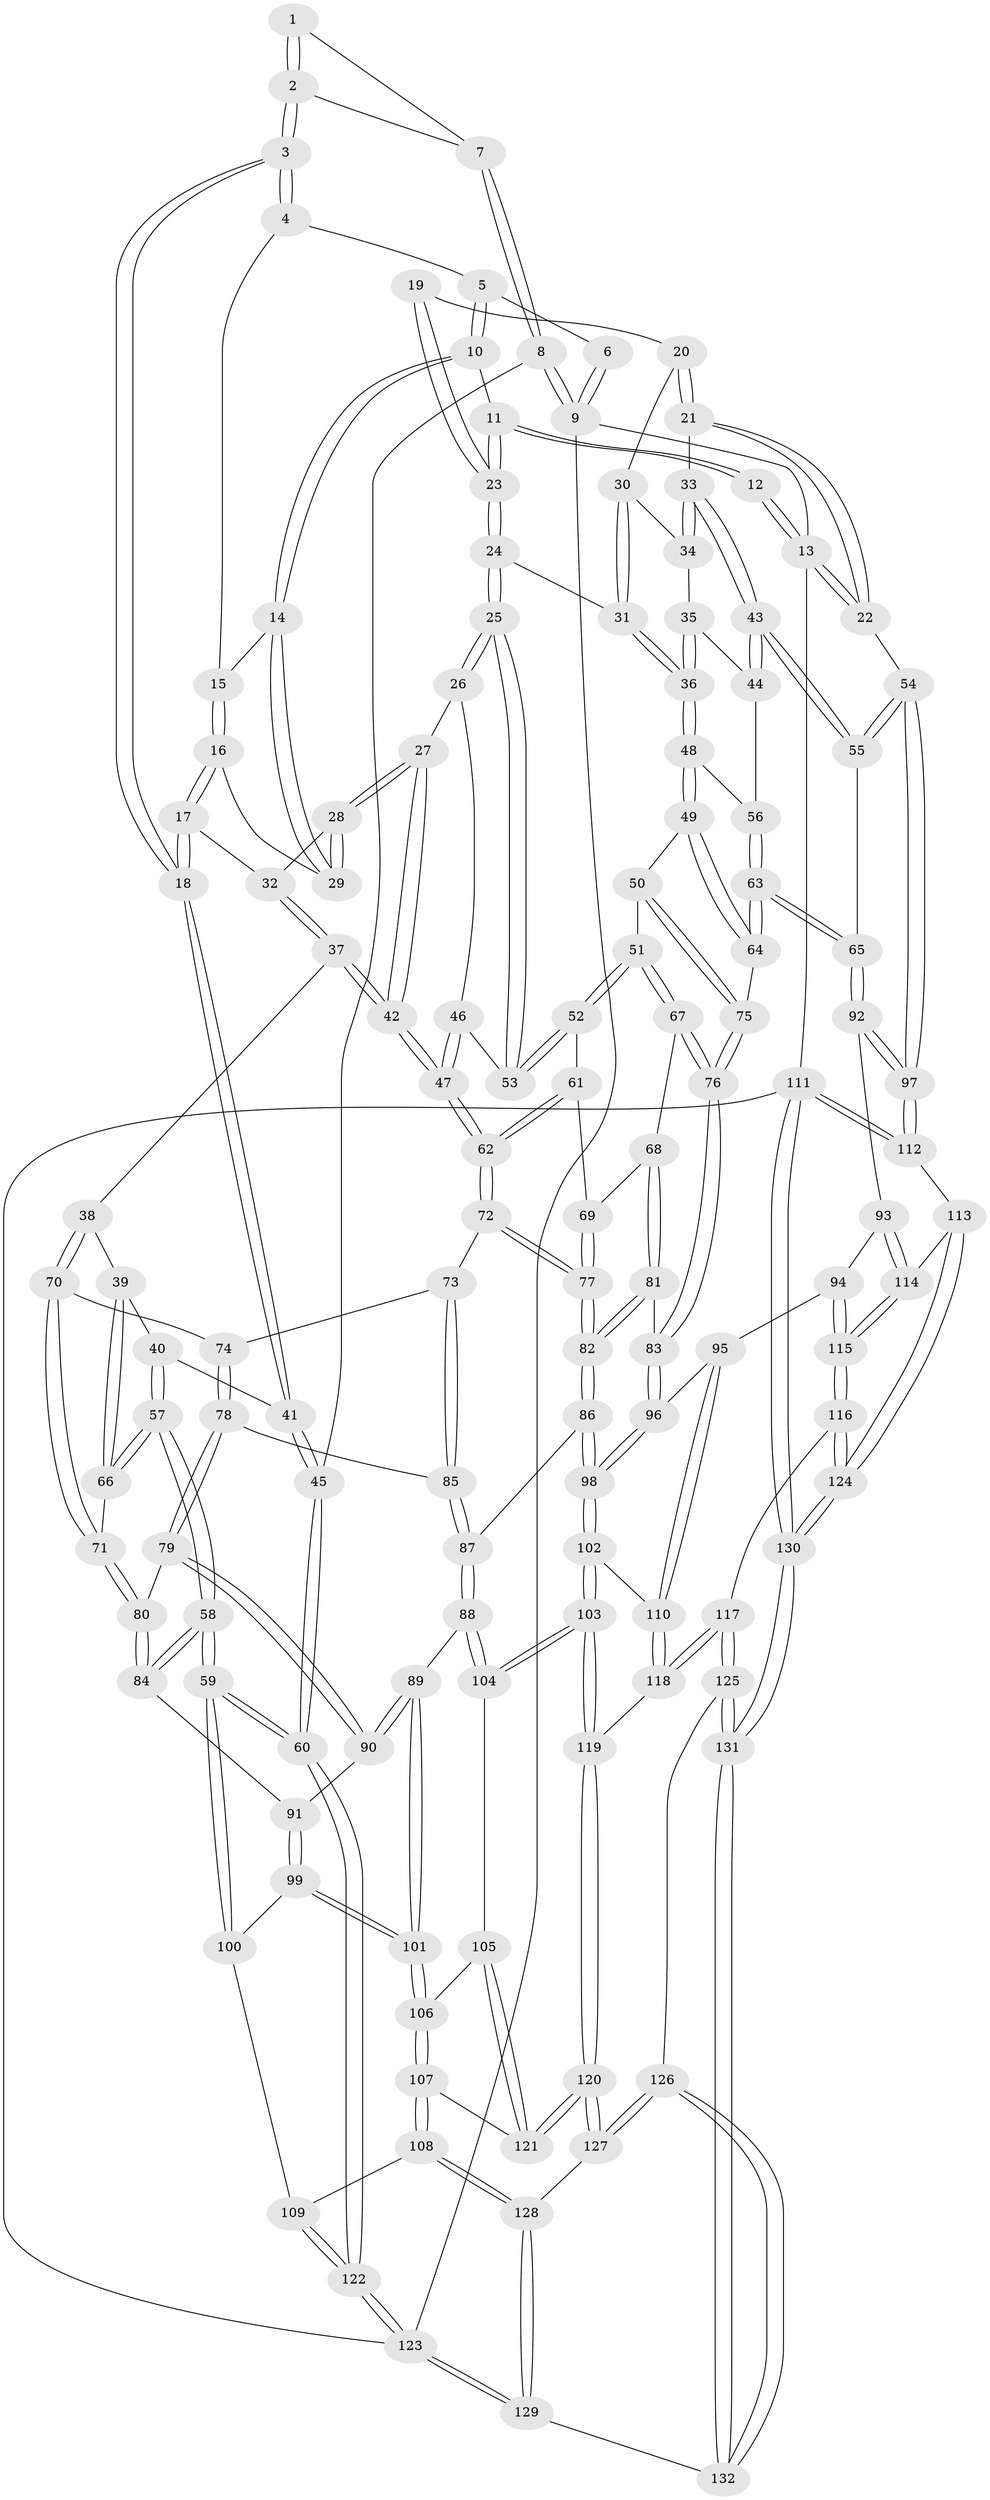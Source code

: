 // Generated by graph-tools (version 1.1) at 2025/16/03/09/25 04:16:58]
// undirected, 132 vertices, 327 edges
graph export_dot {
graph [start="1"]
  node [color=gray90,style=filled];
  1 [pos="+0.056161817587273316+0.027393705326286082"];
  2 [pos="+0.11132869214817862+0.20986852560797592"];
  3 [pos="+0.12106918965529134+0.2138169490680953"];
  4 [pos="+0.189598642171347+0.08762246784258283"];
  5 [pos="+0.25143036486509474+0"];
  6 [pos="+0.009178456823372977+0"];
  7 [pos="+0.011228901960637928+0.19624795514818025"];
  8 [pos="+0+0.20199554038820186"];
  9 [pos="+0+0"];
  10 [pos="+0.45867260484241135+0"];
  11 [pos="+0.4786004677190231+0"];
  12 [pos="+0.7885081495896807+0"];
  13 [pos="+1+0"];
  14 [pos="+0.41030250526579964+0.028942785636977834"];
  15 [pos="+0.2523428135689155+0.14399177060084148"];
  16 [pos="+0.26466662960227294+0.16982534449223996"];
  17 [pos="+0.23670332956902496+0.23276922276815945"];
  18 [pos="+0.1256650727572397+0.2210347871006065"];
  19 [pos="+0.841783872365333+0.07893963622509828"];
  20 [pos="+0.8663378232426088+0.09518514532982635"];
  21 [pos="+1+0.15433620039541646"];
  22 [pos="+1+0.09514604167412091"];
  23 [pos="+0.6489528297713358+0.15712075919278093"];
  24 [pos="+0.6499712011838154+0.1861308688346813"];
  25 [pos="+0.5983297273062943+0.24803972573449978"];
  26 [pos="+0.523156779411996+0.25370926781813735"];
  27 [pos="+0.42775690439728786+0.24692737547602447"];
  28 [pos="+0.391183092867815+0.1616691832841947"];
  29 [pos="+0.3901935149892444+0.12671069194543552"];
  30 [pos="+0.8232940460810071+0.2130352750846372"];
  31 [pos="+0.6766528292515696+0.2056787997261251"];
  32 [pos="+0.26704757541441376+0.2529692228939056"];
  33 [pos="+0.9808948853044094+0.2233907674000263"];
  34 [pos="+0.8719849374132573+0.2547590793604777"];
  35 [pos="+0.8656980152163289+0.264105622446562"];
  36 [pos="+0.7601865138400082+0.3203949550495383"];
  37 [pos="+0.31561389147463864+0.3567610750552852"];
  38 [pos="+0.30890904280449427+0.3610134642786095"];
  39 [pos="+0.21556912381323168+0.36809592026929894"];
  40 [pos="+0.13820002243872886+0.32464336822654893"];
  41 [pos="+0.12162446197262997+0.28591010935476086"];
  42 [pos="+0.3687437579983046+0.3606103436467482"];
  43 [pos="+0.9317914963389857+0.3697556712350209"];
  44 [pos="+0.871180998365428+0.35087294104021066"];
  45 [pos="+0+0.4673477426212863"];
  46 [pos="+0.4817476952820277+0.3433687081187634"];
  47 [pos="+0.4068674953264475+0.40109797546626785"];
  48 [pos="+0.7631609216902316+0.3402880374375225"];
  49 [pos="+0.7323317679000525+0.38942172927157237"];
  50 [pos="+0.7121053251830218+0.40523063000256265"];
  51 [pos="+0.6767635714928919+0.40827768184251784"];
  52 [pos="+0.5928714225083964+0.3365609989179353"];
  53 [pos="+0.592507965376943+0.3284816896408817"];
  54 [pos="+1+0.4758105966448746"];
  55 [pos="+0.9608982670763416+0.4428312193409495"];
  56 [pos="+0.8260850639751469+0.37054690339006985"];
  57 [pos="+0.06922346360905336+0.5015263925991685"];
  58 [pos="+0.01120746283808821+0.5711401038998302"];
  59 [pos="+0+0.6283766780741064"];
  60 [pos="+0+0.634771111484365"];
  61 [pos="+0.5649708585316848+0.3783190133396451"];
  62 [pos="+0.42904698127608426+0.4353680449923892"];
  63 [pos="+0.8568273268960814+0.4963912920285442"];
  64 [pos="+0.8551445189993204+0.495684746637302"];
  65 [pos="+0.8637651224792996+0.5034860932563981"];
  66 [pos="+0.18426298533633653+0.43883749367964364"];
  67 [pos="+0.6558750743003593+0.4444668788359623"];
  68 [pos="+0.5973972671750517+0.46746000331139875"];
  69 [pos="+0.5832698001632852+0.45894906386088163"];
  70 [pos="+0.2716385911207646+0.45698382616798605"];
  71 [pos="+0.2483926030480781+0.4732833234759608"];
  72 [pos="+0.4306743212066976+0.44821560946725836"];
  73 [pos="+0.3617537333397575+0.4951579909624476"];
  74 [pos="+0.28416724434093793+0.4704625650984693"];
  75 [pos="+0.7346878709099376+0.4750687259746583"];
  76 [pos="+0.6867554723535868+0.5490584379866905"];
  77 [pos="+0.4666546434281226+0.5087582401703852"];
  78 [pos="+0.31250611505633824+0.5376631354778241"];
  79 [pos="+0.3124785165624802+0.5376798851836291"];
  80 [pos="+0.22845922221809029+0.5251967813741428"];
  81 [pos="+0.6074166756738316+0.5190235650829265"];
  82 [pos="+0.47819475721653665+0.5647596834974891"];
  83 [pos="+0.6819812254889004+0.5735732798689868"];
  84 [pos="+0.16768633768471447+0.5797962667460606"];
  85 [pos="+0.3274252507428138+0.5359693725914919"];
  86 [pos="+0.475773076336939+0.597488458613102"];
  87 [pos="+0.4004421549713805+0.6266554438020813"];
  88 [pos="+0.3933052713861455+0.6328996104953417"];
  89 [pos="+0.2801678663914134+0.6371423267974532"];
  90 [pos="+0.27066402457585764+0.6281785134230056"];
  91 [pos="+0.20657435624396395+0.604748678759128"];
  92 [pos="+0.8542485118315526+0.5656410314074399"];
  93 [pos="+0.8325903986184554+0.6083089729278515"];
  94 [pos="+0.7338528108687944+0.6214652923949705"];
  95 [pos="+0.7102776845601768+0.6137807795946237"];
  96 [pos="+0.6873732527740049+0.5926452354955362"];
  97 [pos="+1+0.6092166317735697"];
  98 [pos="+0.5099559614349618+0.6316793445727568"];
  99 [pos="+0.20850032611856706+0.6976619969992757"];
  100 [pos="+0.1980155591755464+0.7038523408666111"];
  101 [pos="+0.2745971742964462+0.7255000254721735"];
  102 [pos="+0.5203558529936757+0.6745278234591564"];
  103 [pos="+0.5014672689837445+0.7732062694131039"];
  104 [pos="+0.38421085427675983+0.6868323928550203"];
  105 [pos="+0.383632500072204+0.6881890741374007"];
  106 [pos="+0.2834998826495386+0.7611163097521466"];
  107 [pos="+0.2796276792628394+0.7897402735544743"];
  108 [pos="+0.22428263191427206+0.8272259704565775"];
  109 [pos="+0.18932884138376865+0.8325708939815726"];
  110 [pos="+0.6333251936623363+0.7140782152166341"];
  111 [pos="+1+1"];
  112 [pos="+1+0.6992019136657824"];
  113 [pos="+0.9148789243377896+0.7211871343757053"];
  114 [pos="+0.8480874872271487+0.6329760801752506"];
  115 [pos="+0.7344179880155703+0.8233900236499785"];
  116 [pos="+0.7336507441780805+0.8324845788592249"];
  117 [pos="+0.7043722998019936+0.8354360303541717"];
  118 [pos="+0.6450863167819646+0.7974089256374944"];
  119 [pos="+0.4999329105380301+0.8071928585152015"];
  120 [pos="+0.4564202861645863+0.863351849986266"];
  121 [pos="+0.4106471758534528+0.832328160167023"];
  122 [pos="+0+0.9637830141852066"];
  123 [pos="+0+1"];
  124 [pos="+0.8345541320400119+0.8752788113082787"];
  125 [pos="+0.6597510510719784+0.8955288685585824"];
  126 [pos="+0.5141518881061405+1"];
  127 [pos="+0.4578113617426708+0.8895378036515467"];
  128 [pos="+0.30554218472980943+0.9400017470751227"];
  129 [pos="+0.1520041090551366+1"];
  130 [pos="+1+1"];
  131 [pos="+0.8624794925866938+1"];
  132 [pos="+0.5218680962569192+1"];
  1 -- 2;
  1 -- 2;
  1 -- 7;
  2 -- 3;
  2 -- 3;
  2 -- 7;
  3 -- 4;
  3 -- 4;
  3 -- 18;
  3 -- 18;
  4 -- 5;
  4 -- 15;
  5 -- 6;
  5 -- 10;
  5 -- 10;
  6 -- 9;
  6 -- 9;
  7 -- 8;
  7 -- 8;
  8 -- 9;
  8 -- 9;
  8 -- 45;
  9 -- 13;
  9 -- 123;
  10 -- 11;
  10 -- 14;
  10 -- 14;
  11 -- 12;
  11 -- 12;
  11 -- 23;
  11 -- 23;
  12 -- 13;
  12 -- 13;
  13 -- 22;
  13 -- 22;
  13 -- 111;
  14 -- 15;
  14 -- 29;
  14 -- 29;
  15 -- 16;
  15 -- 16;
  16 -- 17;
  16 -- 17;
  16 -- 29;
  17 -- 18;
  17 -- 18;
  17 -- 32;
  18 -- 41;
  18 -- 41;
  19 -- 20;
  19 -- 23;
  19 -- 23;
  20 -- 21;
  20 -- 21;
  20 -- 30;
  21 -- 22;
  21 -- 22;
  21 -- 33;
  22 -- 54;
  23 -- 24;
  23 -- 24;
  24 -- 25;
  24 -- 25;
  24 -- 31;
  25 -- 26;
  25 -- 26;
  25 -- 53;
  25 -- 53;
  26 -- 27;
  26 -- 46;
  27 -- 28;
  27 -- 28;
  27 -- 42;
  27 -- 42;
  28 -- 29;
  28 -- 29;
  28 -- 32;
  30 -- 31;
  30 -- 31;
  30 -- 34;
  31 -- 36;
  31 -- 36;
  32 -- 37;
  32 -- 37;
  33 -- 34;
  33 -- 34;
  33 -- 43;
  33 -- 43;
  34 -- 35;
  35 -- 36;
  35 -- 36;
  35 -- 44;
  36 -- 48;
  36 -- 48;
  37 -- 38;
  37 -- 42;
  37 -- 42;
  38 -- 39;
  38 -- 70;
  38 -- 70;
  39 -- 40;
  39 -- 66;
  39 -- 66;
  40 -- 41;
  40 -- 57;
  40 -- 57;
  41 -- 45;
  41 -- 45;
  42 -- 47;
  42 -- 47;
  43 -- 44;
  43 -- 44;
  43 -- 55;
  43 -- 55;
  44 -- 56;
  45 -- 60;
  45 -- 60;
  46 -- 47;
  46 -- 47;
  46 -- 53;
  47 -- 62;
  47 -- 62;
  48 -- 49;
  48 -- 49;
  48 -- 56;
  49 -- 50;
  49 -- 64;
  49 -- 64;
  50 -- 51;
  50 -- 75;
  50 -- 75;
  51 -- 52;
  51 -- 52;
  51 -- 67;
  51 -- 67;
  52 -- 53;
  52 -- 53;
  52 -- 61;
  54 -- 55;
  54 -- 55;
  54 -- 97;
  54 -- 97;
  55 -- 65;
  56 -- 63;
  56 -- 63;
  57 -- 58;
  57 -- 58;
  57 -- 66;
  57 -- 66;
  58 -- 59;
  58 -- 59;
  58 -- 84;
  58 -- 84;
  59 -- 60;
  59 -- 60;
  59 -- 100;
  59 -- 100;
  60 -- 122;
  60 -- 122;
  61 -- 62;
  61 -- 62;
  61 -- 69;
  62 -- 72;
  62 -- 72;
  63 -- 64;
  63 -- 64;
  63 -- 65;
  63 -- 65;
  64 -- 75;
  65 -- 92;
  65 -- 92;
  66 -- 71;
  67 -- 68;
  67 -- 76;
  67 -- 76;
  68 -- 69;
  68 -- 81;
  68 -- 81;
  69 -- 77;
  69 -- 77;
  70 -- 71;
  70 -- 71;
  70 -- 74;
  71 -- 80;
  71 -- 80;
  72 -- 73;
  72 -- 77;
  72 -- 77;
  73 -- 74;
  73 -- 85;
  73 -- 85;
  74 -- 78;
  74 -- 78;
  75 -- 76;
  75 -- 76;
  76 -- 83;
  76 -- 83;
  77 -- 82;
  77 -- 82;
  78 -- 79;
  78 -- 79;
  78 -- 85;
  79 -- 80;
  79 -- 90;
  79 -- 90;
  80 -- 84;
  80 -- 84;
  81 -- 82;
  81 -- 82;
  81 -- 83;
  82 -- 86;
  82 -- 86;
  83 -- 96;
  83 -- 96;
  84 -- 91;
  85 -- 87;
  85 -- 87;
  86 -- 87;
  86 -- 98;
  86 -- 98;
  87 -- 88;
  87 -- 88;
  88 -- 89;
  88 -- 104;
  88 -- 104;
  89 -- 90;
  89 -- 90;
  89 -- 101;
  89 -- 101;
  90 -- 91;
  91 -- 99;
  91 -- 99;
  92 -- 93;
  92 -- 97;
  92 -- 97;
  93 -- 94;
  93 -- 114;
  93 -- 114;
  94 -- 95;
  94 -- 115;
  94 -- 115;
  95 -- 96;
  95 -- 110;
  95 -- 110;
  96 -- 98;
  96 -- 98;
  97 -- 112;
  97 -- 112;
  98 -- 102;
  98 -- 102;
  99 -- 100;
  99 -- 101;
  99 -- 101;
  100 -- 109;
  101 -- 106;
  101 -- 106;
  102 -- 103;
  102 -- 103;
  102 -- 110;
  103 -- 104;
  103 -- 104;
  103 -- 119;
  103 -- 119;
  104 -- 105;
  105 -- 106;
  105 -- 121;
  105 -- 121;
  106 -- 107;
  106 -- 107;
  107 -- 108;
  107 -- 108;
  107 -- 121;
  108 -- 109;
  108 -- 128;
  108 -- 128;
  109 -- 122;
  109 -- 122;
  110 -- 118;
  110 -- 118;
  111 -- 112;
  111 -- 112;
  111 -- 130;
  111 -- 130;
  111 -- 123;
  112 -- 113;
  113 -- 114;
  113 -- 124;
  113 -- 124;
  114 -- 115;
  114 -- 115;
  115 -- 116;
  115 -- 116;
  116 -- 117;
  116 -- 124;
  116 -- 124;
  117 -- 118;
  117 -- 118;
  117 -- 125;
  117 -- 125;
  118 -- 119;
  119 -- 120;
  119 -- 120;
  120 -- 121;
  120 -- 121;
  120 -- 127;
  120 -- 127;
  122 -- 123;
  122 -- 123;
  123 -- 129;
  123 -- 129;
  124 -- 130;
  124 -- 130;
  125 -- 126;
  125 -- 131;
  125 -- 131;
  126 -- 127;
  126 -- 127;
  126 -- 132;
  126 -- 132;
  127 -- 128;
  128 -- 129;
  128 -- 129;
  129 -- 132;
  130 -- 131;
  130 -- 131;
  131 -- 132;
  131 -- 132;
}
